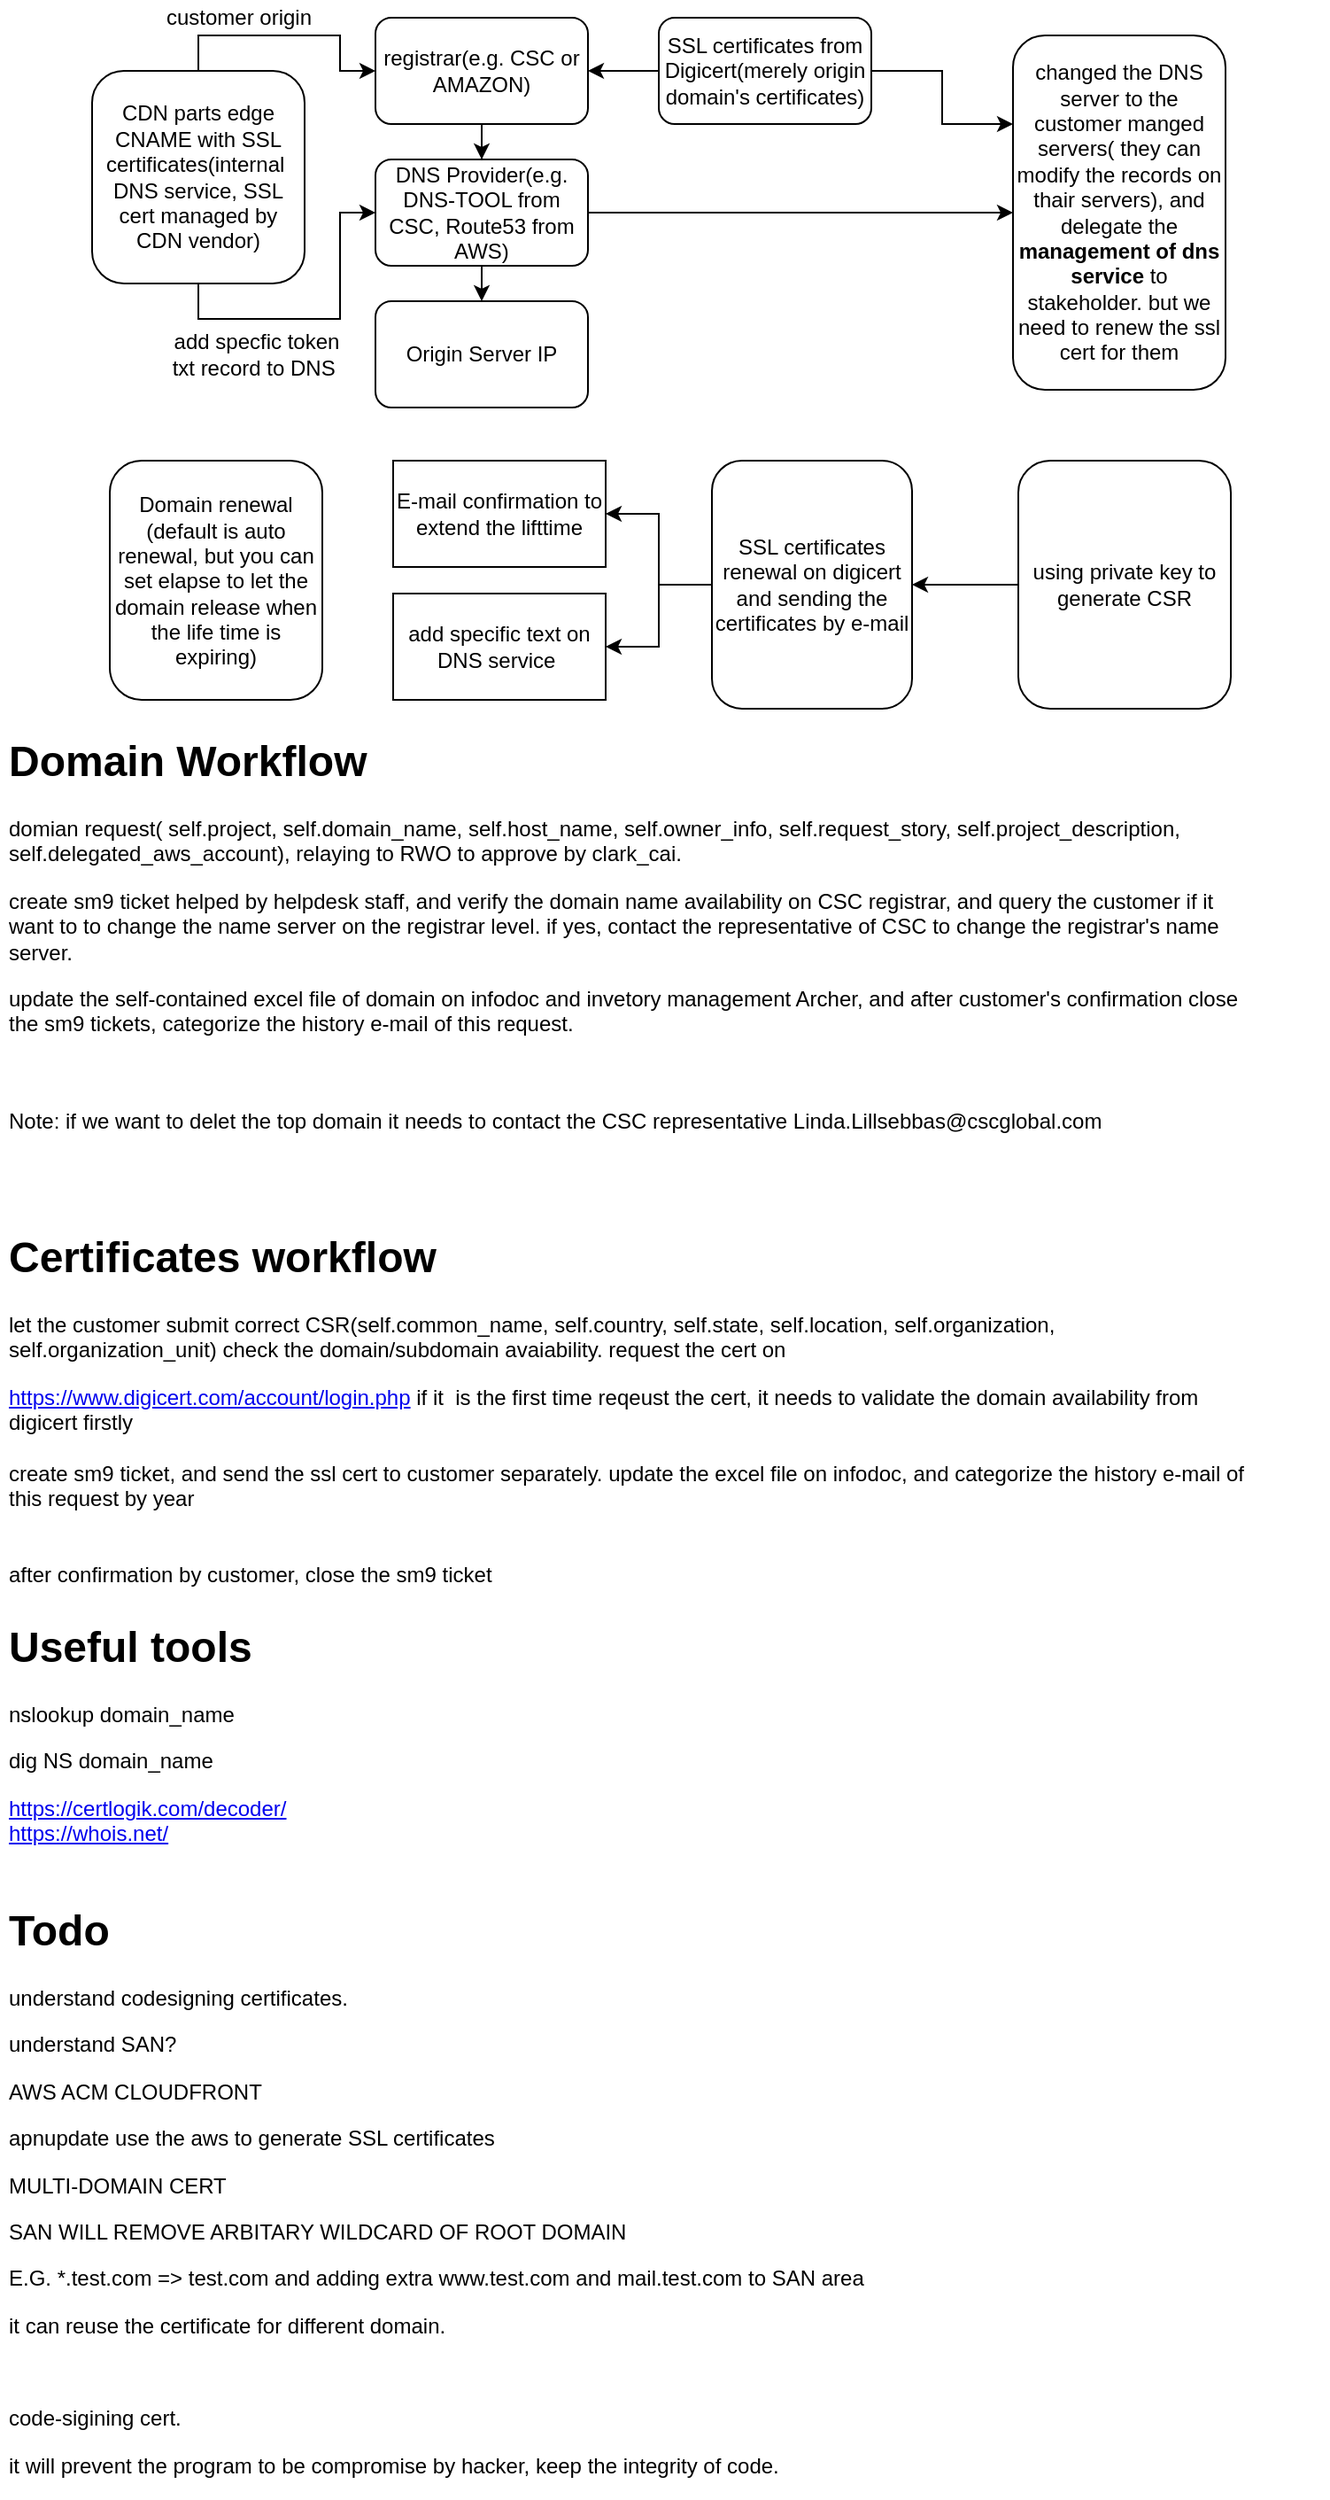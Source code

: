 <mxfile version="10.9.0" type="github"><diagram id="hDHtcHrGi27HQqTR_wod" name="Page-1"><mxGraphModel dx="1010" dy="550" grid="1" gridSize="10" guides="1" tooltips="1" connect="1" arrows="1" fold="1" page="1" pageScale="1" pageWidth="827" pageHeight="1169" math="0" shadow="0"><root><mxCell id="0"/><mxCell id="1" parent="0"/><mxCell id="SkkUiBELDOVk09sTvucT-7" style="edgeStyle=orthogonalEdgeStyle;rounded=0;orthogonalLoop=1;jettySize=auto;html=1;exitX=0.5;exitY=1;exitDx=0;exitDy=0;" parent="1" source="SkkUiBELDOVk09sTvucT-1" target="SkkUiBELDOVk09sTvucT-2" edge="1"><mxGeometry relative="1" as="geometry"/></mxCell><mxCell id="SkkUiBELDOVk09sTvucT-1" value="registrar(e.g. CSC or AMAZON)" style="rounded=1;whiteSpace=wrap;html=1;" parent="1" vertex="1"><mxGeometry x="252" y="40" width="120" height="60" as="geometry"/></mxCell><mxCell id="SkkUiBELDOVk09sTvucT-8" style="edgeStyle=orthogonalEdgeStyle;rounded=0;orthogonalLoop=1;jettySize=auto;html=1;exitX=0.5;exitY=1;exitDx=0;exitDy=0;entryX=0.5;entryY=0;entryDx=0;entryDy=0;" parent="1" source="SkkUiBELDOVk09sTvucT-2" target="SkkUiBELDOVk09sTvucT-3" edge="1"><mxGeometry relative="1" as="geometry"/></mxCell><mxCell id="SkkUiBELDOVk09sTvucT-14" style="edgeStyle=orthogonalEdgeStyle;rounded=0;orthogonalLoop=1;jettySize=auto;html=1;exitX=1;exitY=0.5;exitDx=0;exitDy=0;entryX=0;entryY=0.5;entryDx=0;entryDy=0;" parent="1" source="SkkUiBELDOVk09sTvucT-2" target="SkkUiBELDOVk09sTvucT-11" edge="1"><mxGeometry relative="1" as="geometry"/></mxCell><mxCell id="SkkUiBELDOVk09sTvucT-2" value="DNS Provider(e.g. DNS-TOOL from CSC, Route53 from AWS)" style="rounded=1;whiteSpace=wrap;html=1;" parent="1" vertex="1"><mxGeometry x="252" y="120" width="120" height="60" as="geometry"/></mxCell><mxCell id="SkkUiBELDOVk09sTvucT-3" value="Origin Server IP" style="rounded=1;whiteSpace=wrap;html=1;" parent="1" vertex="1"><mxGeometry x="252" y="200" width="120" height="60" as="geometry"/></mxCell><mxCell id="SkkUiBELDOVk09sTvucT-22" style="edgeStyle=orthogonalEdgeStyle;rounded=0;orthogonalLoop=1;jettySize=auto;html=1;exitX=0.5;exitY=1;exitDx=0;exitDy=0;entryX=0;entryY=0.5;entryDx=0;entryDy=0;" parent="1" source="SkkUiBELDOVk09sTvucT-4" target="SkkUiBELDOVk09sTvucT-2" edge="1"><mxGeometry relative="1" as="geometry"/></mxCell><mxCell id="SkkUiBELDOVk09sTvucT-27" style="edgeStyle=orthogonalEdgeStyle;rounded=0;orthogonalLoop=1;jettySize=auto;html=1;exitX=0.5;exitY=0;exitDx=0;exitDy=0;" parent="1" source="SkkUiBELDOVk09sTvucT-4" target="SkkUiBELDOVk09sTvucT-1" edge="1"><mxGeometry relative="1" as="geometry"/></mxCell><mxCell id="SkkUiBELDOVk09sTvucT-4" value="CDN parts edge CNAME with SSL certificates(internal&amp;nbsp; DNS service, SSL cert managed by CDN vendor)" style="rounded=1;whiteSpace=wrap;html=1;" parent="1" vertex="1"><mxGeometry x="92" y="70" width="120" height="120" as="geometry"/></mxCell><mxCell id="SkkUiBELDOVk09sTvucT-9" style="edgeStyle=orthogonalEdgeStyle;rounded=0;orthogonalLoop=1;jettySize=auto;html=1;exitX=0;exitY=0.5;exitDx=0;exitDy=0;entryX=1;entryY=0.5;entryDx=0;entryDy=0;" parent="1" source="SkkUiBELDOVk09sTvucT-5" target="SkkUiBELDOVk09sTvucT-1" edge="1"><mxGeometry relative="1" as="geometry"/></mxCell><mxCell id="SkkUiBELDOVk09sTvucT-13" style="edgeStyle=orthogonalEdgeStyle;rounded=0;orthogonalLoop=1;jettySize=auto;html=1;entryX=0;entryY=0.25;entryDx=0;entryDy=0;" parent="1" source="SkkUiBELDOVk09sTvucT-5" target="SkkUiBELDOVk09sTvucT-11" edge="1"><mxGeometry relative="1" as="geometry"/></mxCell><mxCell id="SkkUiBELDOVk09sTvucT-5" value="SSL certificates from Digicert(merely origin domain's certificates)" style="rounded=1;whiteSpace=wrap;html=1;" parent="1" vertex="1"><mxGeometry x="412" y="40" width="120" height="60" as="geometry"/></mxCell><mxCell id="SkkUiBELDOVk09sTvucT-11" value="changed the DNS server to the customer manged servers( they can modify the records on thair servers), and delegate the &lt;b&gt;management of dns service&lt;/b&gt; to stakeholder. but we need to renew the ssl cert for them" style="rounded=1;whiteSpace=wrap;html=1;" parent="1" vertex="1"><mxGeometry x="612" y="50" width="120" height="200" as="geometry"/></mxCell><mxCell id="SkkUiBELDOVk09sTvucT-17" value="Domain renewal (default is auto renewal, but you can set elapse to let the domain release when the life time is expiring)" style="rounded=1;whiteSpace=wrap;html=1;" parent="1" vertex="1"><mxGeometry x="102" y="290" width="120" height="135" as="geometry"/></mxCell><mxCell id="SkkUiBELDOVk09sTvucT-18" value="E-mail confirmation to extend the lifttime" style="rounded=0;whiteSpace=wrap;html=1;" parent="1" vertex="1"><mxGeometry x="262" y="290" width="120" height="60" as="geometry"/></mxCell><mxCell id="SkkUiBELDOVk09sTvucT-19" value="add specific text on DNS service&amp;nbsp;" style="rounded=0;whiteSpace=wrap;html=1;" parent="1" vertex="1"><mxGeometry x="262" y="365" width="120" height="60" as="geometry"/></mxCell><mxCell id="SkkUiBELDOVk09sTvucT-24" value="add specfic token txt record to DNS&amp;nbsp;" style="text;html=1;strokeColor=none;fillColor=none;align=center;verticalAlign=middle;whiteSpace=wrap;rounded=0;" parent="1" vertex="1"><mxGeometry x="130" y="215" width="110" height="30" as="geometry"/></mxCell><mxCell id="SkkUiBELDOVk09sTvucT-29" value="customer origin" style="text;html=1;strokeColor=none;fillColor=none;align=center;verticalAlign=middle;whiteSpace=wrap;rounded=0;" parent="1" vertex="1"><mxGeometry x="120" y="30" width="110" height="20" as="geometry"/></mxCell><mxCell id="SkkUiBELDOVk09sTvucT-47" style="edgeStyle=orthogonalEdgeStyle;rounded=0;orthogonalLoop=1;jettySize=auto;html=1;" parent="1" source="SkkUiBELDOVk09sTvucT-35" target="SkkUiBELDOVk09sTvucT-18" edge="1"><mxGeometry relative="1" as="geometry"/></mxCell><mxCell id="OYGlqRjZZ7MVN6r8_jtL-1" style="edgeStyle=orthogonalEdgeStyle;rounded=0;orthogonalLoop=1;jettySize=auto;html=1;exitX=0;exitY=0.5;exitDx=0;exitDy=0;entryX=1;entryY=0.5;entryDx=0;entryDy=0;" parent="1" source="SkkUiBELDOVk09sTvucT-35" target="SkkUiBELDOVk09sTvucT-19" edge="1"><mxGeometry relative="1" as="geometry"/></mxCell><mxCell id="SkkUiBELDOVk09sTvucT-35" value="SSL certificates renewal on digicert and sending the certificates by e-mail" style="rounded=1;whiteSpace=wrap;html=1;" parent="1" vertex="1"><mxGeometry x="442" y="290" width="113" height="140" as="geometry"/></mxCell><mxCell id="SkkUiBELDOVk09sTvucT-42" style="edgeStyle=orthogonalEdgeStyle;rounded=0;orthogonalLoop=1;jettySize=auto;html=1;exitX=0;exitY=0.5;exitDx=0;exitDy=0;entryX=1;entryY=0.5;entryDx=0;entryDy=0;" parent="1" source="SkkUiBELDOVk09sTvucT-40" target="SkkUiBELDOVk09sTvucT-35" edge="1"><mxGeometry relative="1" as="geometry"/></mxCell><mxCell id="SkkUiBELDOVk09sTvucT-40" value="using private key to generate CSR" style="rounded=1;whiteSpace=wrap;html=1;" parent="1" vertex="1"><mxGeometry x="615" y="290" width="120" height="140" as="geometry"/></mxCell><mxCell id="SkkUiBELDOVk09sTvucT-45" value="&lt;h1&gt;Domain Workflow&lt;/h1&gt;&lt;p&gt;domian request( self.project, self.domain_name, self.host_name, self.owner_info, self.request_story, self.project_description, self.delegated_aws_account), relaying to RWO to approve by clark_cai.&lt;/p&gt;&lt;p&gt;create sm9 ticket helped by helpdesk staff, and verify the domain name availability on CSC registrar, and query the customer if it want to to change the name server on the registrar level. if yes, contact the representative of CSC to change the registrar's name server.&lt;/p&gt;&lt;p&gt;update the self-contained excel file of domain on infodoc and invetory management Archer, and after customer's confirmation close the sm9 tickets, categorize the history e-mail of this request.&lt;/p&gt;&lt;br&gt;&lt;br&gt;Note: if we want to delet the top domain it needs to contact the CSC representative&amp;nbsp;&lt;span&gt;Linda.Lillsebbas@cscglobal.com&lt;br&gt;&lt;/span&gt;&lt;br&gt;&lt;br&gt;&lt;br&gt;" style="text;html=1;strokeColor=none;fillColor=none;spacing=5;spacingTop=-20;whiteSpace=wrap;overflow=hidden;rounded=0;" parent="1" vertex="1"><mxGeometry x="40" y="440" width="710" height="260" as="geometry"/></mxCell><mxCell id="SkkUiBELDOVk09sTvucT-46" value="&lt;h1&gt;Certificates workflow&lt;/h1&gt;&lt;p&gt;let the customer submit correct CSR(self.common_name, self.country, self.state, self.location, self.organization, self.organization_unit)&amp;nbsp;&lt;span&gt;check the domain/subdomain avaiability.&amp;nbsp;&lt;/span&gt;&lt;span&gt;request the cert on&amp;nbsp;&lt;/span&gt;&lt;/p&gt;&lt;a href=&quot;https://www.digicert.com/account/login.php&quot;&gt;https://www.digicert.com/account/login.php&lt;/a&gt;&amp;nbsp;if it&amp;nbsp; is the first time reqeust the cert, it needs to validate the domain availability from digicert firstly&lt;br&gt;&lt;br&gt;create sm9 ticket, and send the ssl cert to customer separately. update the excel file on infodoc, and categorize the history e-mail of this request by year&lt;br&gt;&lt;br&gt;&lt;br&gt;after confirmation by customer, close the sm9 ticket&lt;br&gt;" style="text;html=1;strokeColor=none;fillColor=none;spacing=5;spacingTop=-20;whiteSpace=wrap;overflow=hidden;rounded=0;" parent="1" vertex="1"><mxGeometry x="40" y="720" width="720" height="240" as="geometry"/></mxCell><mxCell id="SkkUiBELDOVk09sTvucT-49" value="&lt;h1&gt;Useful tools&lt;/h1&gt;&lt;p&gt;nslookup domain_name&lt;/p&gt;&lt;p&gt;dig NS domain_name&lt;/p&gt;&lt;span&gt;&lt;a href=&quot;https://certlogik.com/decoder/&quot;&gt;https://certlogik.com/decoder/&lt;/a&gt;&lt;br&gt;&lt;/span&gt;&lt;a href=&quot;https://whois.net/&quot;&gt;https://whois.net/&lt;/a&gt;&lt;span&gt;&lt;br&gt;&lt;/span&gt;" style="text;html=1;strokeColor=none;fillColor=none;spacing=5;spacingTop=-20;whiteSpace=wrap;overflow=hidden;rounded=0;" parent="1" vertex="1"><mxGeometry x="40" y="940" width="720" height="140" as="geometry"/></mxCell><mxCell id="SkkUiBELDOVk09sTvucT-52" value="&lt;h1&gt;Todo&lt;/h1&gt;&lt;p&gt;understand codesigning certificates.&lt;/p&gt;&lt;p&gt;understand SAN?&lt;/p&gt;&lt;p&gt;AWS ACM CLOUDFRONT&lt;/p&gt;&lt;p&gt;apnupdate use the aws to generate SSL certificates&amp;nbsp;&lt;/p&gt;&lt;p&gt;MULTI-DOMAIN CERT&amp;nbsp;&lt;/p&gt;&lt;p&gt;SAN WILL REMOVE ARBITARY WILDCARD OF ROOT DOMAIN&lt;/p&gt;&lt;p&gt;E.G. *.test.com =&amp;gt; test.com and adding extra www.test.com and mail.test.com to SAN area&lt;/p&gt;&lt;p&gt;it can reuse the certificate for different domain.&lt;/p&gt;&lt;p&gt;&lt;br&gt;&lt;/p&gt;&lt;p&gt;code-sigining cert.&lt;/p&gt;&lt;p&gt;it will prevent the program to be compromise by hacker, keep the integrity of code.&lt;/p&gt;&lt;div&gt;&lt;br&gt;&lt;/div&gt;&lt;p&gt;&lt;br&gt;&lt;/p&gt;" style="text;html=1;strokeColor=none;fillColor=none;spacing=5;spacingTop=-20;whiteSpace=wrap;overflow=hidden;rounded=0;" parent="1" vertex="1"><mxGeometry x="40" y="1100" width="750" height="340" as="geometry"/></mxCell></root></mxGraphModel></diagram></mxfile>